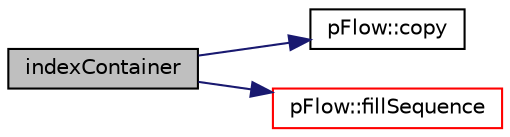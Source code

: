 digraph "indexContainer"
{
 // LATEX_PDF_SIZE
  edge [fontname="Helvetica",fontsize="10",labelfontname="Helvetica",labelfontsize="10"];
  node [fontname="Helvetica",fontsize="10",shape=record];
  rankdir="LR";
  Node1 [label="indexContainer",height=0.2,width=0.4,color="black", fillcolor="grey75", style="filled", fontcolor="black",tooltip="Construct half open [begin,end)"];
  Node1 -> Node2 [color="midnightblue",fontsize="10",style="solid",fontname="Helvetica"];
  Node2 [label="pFlow::copy",height=0.2,width=0.4,color="black", fillcolor="white", style="filled",URL="$namespacepFlow.html#a62ec15081e56a59f0f3b0426c8beea5d",tooltip=" "];
  Node1 -> Node3 [color="midnightblue",fontsize="10",style="solid",fontname="Helvetica"];
  Node3 [label="pFlow::fillSequence",height=0.2,width=0.4,color="red", fillcolor="white", style="filled",URL="$namespacepFlow.html#a1b5160866e4f412ceaeb32203cd87925",tooltip=" "];
}
